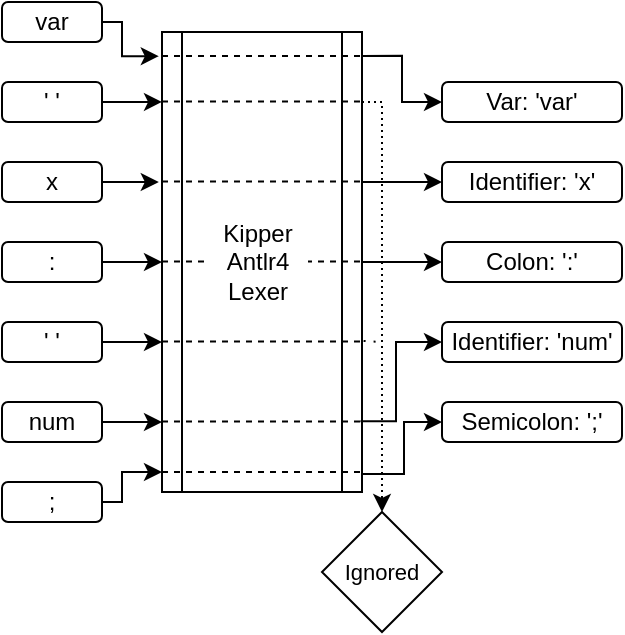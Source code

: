 <mxfile version="26.0.16">
  <diagram name="Page-1" id="8OXcH2Mqk-x3acK_hX3u">
    <mxGraphModel dx="150" dy="84" grid="1" gridSize="10" guides="1" tooltips="1" connect="1" arrows="1" fold="1" page="1" pageScale="1" pageWidth="850" pageHeight="1100" math="0" shadow="0">
      <root>
        <mxCell id="0" />
        <mxCell id="1" parent="0" />
        <mxCell id="W5Nxt-n41S5UP08d7dyt-1" value="&lt;div&gt;var&lt;/div&gt;" style="rounded=1;whiteSpace=wrap;html=1;" parent="1" vertex="1">
          <mxGeometry x="200" y="265" width="50" height="20" as="geometry" />
        </mxCell>
        <mxCell id="W5Nxt-n41S5UP08d7dyt-2" value="x" style="rounded=1;whiteSpace=wrap;html=1;" parent="1" vertex="1">
          <mxGeometry x="200" y="345" width="50" height="20" as="geometry" />
        </mxCell>
        <mxCell id="lCIaptbDHiZbJB-At_bS-24" style="edgeStyle=orthogonalEdgeStyle;rounded=0;orthogonalLoop=1;jettySize=auto;html=1;exitX=1;exitY=0.5;exitDx=0;exitDy=0;entryX=0;entryY=0.5;entryDx=0;entryDy=0;" parent="1" source="W5Nxt-n41S5UP08d7dyt-3" target="W5Nxt-n41S5UP08d7dyt-7" edge="1">
          <mxGeometry relative="1" as="geometry" />
        </mxCell>
        <mxCell id="W5Nxt-n41S5UP08d7dyt-3" value=":" style="rounded=1;whiteSpace=wrap;html=1;" parent="1" vertex="1">
          <mxGeometry x="200" y="385" width="50" height="20" as="geometry" />
        </mxCell>
        <mxCell id="W5Nxt-n41S5UP08d7dyt-4" value="num" style="rounded=1;whiteSpace=wrap;html=1;" parent="1" vertex="1">
          <mxGeometry x="200" y="465" width="50" height="20" as="geometry" />
        </mxCell>
        <mxCell id="W5Nxt-n41S5UP08d7dyt-5" value=";" style="rounded=1;whiteSpace=wrap;html=1;" parent="1" vertex="1">
          <mxGeometry x="200" y="505" width="50" height="20" as="geometry" />
        </mxCell>
        <mxCell id="W5Nxt-n41S5UP08d7dyt-7" value="" style="shape=process;whiteSpace=wrap;html=1;backgroundOutline=1;" parent="1" vertex="1">
          <mxGeometry x="280" y="280" width="100" height="230" as="geometry" />
        </mxCell>
        <mxCell id="W5Nxt-n41S5UP08d7dyt-15" value="Var: &#39;var&#39;" style="rounded=1;whiteSpace=wrap;html=1;" parent="1" vertex="1">
          <mxGeometry x="420" y="305" width="90" height="20" as="geometry" />
        </mxCell>
        <mxCell id="W5Nxt-n41S5UP08d7dyt-17" value="Identifier: &#39;x&#39;" style="rounded=1;whiteSpace=wrap;html=1;" parent="1" vertex="1">
          <mxGeometry x="420" y="345" width="90" height="20" as="geometry" />
        </mxCell>
        <mxCell id="W5Nxt-n41S5UP08d7dyt-19" value="Identifier: &#39;num&#39;" style="rounded=1;whiteSpace=wrap;html=1;" parent="1" vertex="1">
          <mxGeometry x="420" y="425" width="90" height="20" as="geometry" />
        </mxCell>
        <mxCell id="lCIaptbDHiZbJB-At_bS-2" value="&lt;font style=&quot;font-size: 11px;&quot;&gt;Ignored&lt;/font&gt;" style="rhombus;whiteSpace=wrap;html=1;" parent="1" vertex="1">
          <mxGeometry x="360" y="520" width="60" height="60" as="geometry" />
        </mxCell>
        <mxCell id="lCIaptbDHiZbJB-At_bS-11" value="" style="endArrow=none;dashed=1;html=1;rounded=0;entryX=1.008;entryY=0.281;entryDx=0;entryDy=0;entryPerimeter=0;exitX=-0.011;exitY=0.281;exitDx=0;exitDy=0;exitPerimeter=0;" parent="1" edge="1">
          <mxGeometry width="50" height="50" relative="1" as="geometry">
            <mxPoint x="280" y="500" as="sourcePoint" />
            <mxPoint x="382" y="500" as="targetPoint" />
          </mxGeometry>
        </mxCell>
        <mxCell id="lCIaptbDHiZbJB-At_bS-12" value="&#39; &#39;" style="rounded=1;whiteSpace=wrap;html=1;" parent="1" vertex="1">
          <mxGeometry x="200" y="305" width="50" height="20" as="geometry" />
        </mxCell>
        <mxCell id="lCIaptbDHiZbJB-At_bS-14" style="edgeStyle=orthogonalEdgeStyle;rounded=0;orthogonalLoop=1;jettySize=auto;html=1;exitX=0.5;exitY=1;exitDx=0;exitDy=0;" parent="1" source="W5Nxt-n41S5UP08d7dyt-2" target="W5Nxt-n41S5UP08d7dyt-2" edge="1">
          <mxGeometry relative="1" as="geometry" />
        </mxCell>
        <mxCell id="lCIaptbDHiZbJB-At_bS-17" value="&#39; &#39;" style="rounded=1;whiteSpace=wrap;html=1;" parent="1" vertex="1">
          <mxGeometry x="200" y="425" width="50" height="20" as="geometry" />
        </mxCell>
        <mxCell id="lCIaptbDHiZbJB-At_bS-19" value="Colon: &#39;:&#39;" style="rounded=1;whiteSpace=wrap;html=1;" parent="1" vertex="1">
          <mxGeometry x="420" y="385" width="90" height="20" as="geometry" />
        </mxCell>
        <mxCell id="lCIaptbDHiZbJB-At_bS-20" value="Semicolon: &#39;;&#39;" style="rounded=1;whiteSpace=wrap;html=1;" parent="1" vertex="1">
          <mxGeometry x="420" y="465" width="90" height="20" as="geometry" />
        </mxCell>
        <mxCell id="lCIaptbDHiZbJB-At_bS-22" style="edgeStyle=orthogonalEdgeStyle;rounded=0;orthogonalLoop=1;jettySize=auto;html=1;exitX=1;exitY=0.5;exitDx=0;exitDy=0;entryX=0;entryY=0.152;entryDx=0;entryDy=0;entryPerimeter=0;" parent="1" source="lCIaptbDHiZbJB-At_bS-12" target="W5Nxt-n41S5UP08d7dyt-7" edge="1">
          <mxGeometry relative="1" as="geometry" />
        </mxCell>
        <mxCell id="lCIaptbDHiZbJB-At_bS-23" style="edgeStyle=orthogonalEdgeStyle;rounded=0;orthogonalLoop=1;jettySize=auto;html=1;exitX=1;exitY=0.5;exitDx=0;exitDy=0;entryX=-0.016;entryY=0.33;entryDx=0;entryDy=0;entryPerimeter=0;" parent="1" source="W5Nxt-n41S5UP08d7dyt-2" target="W5Nxt-n41S5UP08d7dyt-7" edge="1">
          <mxGeometry relative="1" as="geometry" />
        </mxCell>
        <mxCell id="lCIaptbDHiZbJB-At_bS-25" style="edgeStyle=orthogonalEdgeStyle;rounded=0;orthogonalLoop=1;jettySize=auto;html=1;exitX=1;exitY=0.5;exitDx=0;exitDy=0;entryX=0;entryY=0.674;entryDx=0;entryDy=0;entryPerimeter=0;" parent="1" source="lCIaptbDHiZbJB-At_bS-17" target="W5Nxt-n41S5UP08d7dyt-7" edge="1">
          <mxGeometry relative="1" as="geometry" />
        </mxCell>
        <mxCell id="lCIaptbDHiZbJB-At_bS-26" style="edgeStyle=orthogonalEdgeStyle;rounded=0;orthogonalLoop=1;jettySize=auto;html=1;exitX=1;exitY=0.5;exitDx=0;exitDy=0;entryX=0;entryY=0.848;entryDx=0;entryDy=0;entryPerimeter=0;" parent="1" source="W5Nxt-n41S5UP08d7dyt-4" target="W5Nxt-n41S5UP08d7dyt-7" edge="1">
          <mxGeometry relative="1" as="geometry" />
        </mxCell>
        <mxCell id="lCIaptbDHiZbJB-At_bS-27" style="edgeStyle=orthogonalEdgeStyle;rounded=0;orthogonalLoop=1;jettySize=auto;html=1;exitX=1;exitY=0.5;exitDx=0;exitDy=0;" parent="1" source="W5Nxt-n41S5UP08d7dyt-5" edge="1">
          <mxGeometry relative="1" as="geometry">
            <mxPoint x="280" y="500" as="targetPoint" />
            <Array as="points">
              <mxPoint x="260" y="515" />
              <mxPoint x="260" y="500" />
              <mxPoint x="280" y="500" />
            </Array>
          </mxGeometry>
        </mxCell>
        <mxCell id="lCIaptbDHiZbJB-At_bS-28" style="edgeStyle=orthogonalEdgeStyle;rounded=0;orthogonalLoop=1;jettySize=auto;html=1;exitX=1;exitY=0.5;exitDx=0;exitDy=0;entryX=-0.016;entryY=0.07;entryDx=0;entryDy=0;entryPerimeter=0;" parent="1" source="W5Nxt-n41S5UP08d7dyt-1" edge="1">
          <mxGeometry relative="1" as="geometry">
            <mxPoint x="250" y="271" as="sourcePoint" />
            <mxPoint x="278.4" y="292.1" as="targetPoint" />
            <Array as="points">
              <mxPoint x="260" y="275" />
              <mxPoint x="260" y="292" />
            </Array>
          </mxGeometry>
        </mxCell>
        <mxCell id="lCIaptbDHiZbJB-At_bS-29" value="" style="endArrow=none;dashed=1;html=1;rounded=0;entryX=1.008;entryY=0.281;entryDx=0;entryDy=0;entryPerimeter=0;exitX=-0.011;exitY=0.281;exitDx=0;exitDy=0;exitPerimeter=0;" parent="1" edge="1">
          <mxGeometry width="50" height="50" relative="1" as="geometry">
            <mxPoint x="280" y="474.76" as="sourcePoint" />
            <mxPoint x="382" y="474.76" as="targetPoint" />
          </mxGeometry>
        </mxCell>
        <mxCell id="lCIaptbDHiZbJB-At_bS-30" value="" style="endArrow=none;dashed=1;html=1;rounded=0;entryX=1.008;entryY=0.281;entryDx=0;entryDy=0;entryPerimeter=0;exitX=-0.011;exitY=0.281;exitDx=0;exitDy=0;exitPerimeter=0;" parent="1" edge="1">
          <mxGeometry width="50" height="50" relative="1" as="geometry">
            <mxPoint x="280" y="434.76" as="sourcePoint" />
            <mxPoint x="382" y="434.76" as="targetPoint" />
          </mxGeometry>
        </mxCell>
        <mxCell id="lCIaptbDHiZbJB-At_bS-31" value="" style="endArrow=none;dashed=1;html=1;rounded=0;entryX=1.008;entryY=0.281;entryDx=0;entryDy=0;entryPerimeter=0;exitX=-0.011;exitY=0.281;exitDx=0;exitDy=0;exitPerimeter=0;" parent="1" edge="1">
          <mxGeometry width="50" height="50" relative="1" as="geometry">
            <mxPoint x="280" y="394.76" as="sourcePoint" />
            <mxPoint x="382" y="394.76" as="targetPoint" />
          </mxGeometry>
        </mxCell>
        <mxCell id="lCIaptbDHiZbJB-At_bS-32" value="&lt;div&gt;Kipper&lt;/div&gt;&lt;div&gt;Antlr4&lt;/div&gt;&lt;div&gt;Lexer&lt;/div&gt;" style="rounded=0;whiteSpace=wrap;html=1;strokeColor=none;" parent="1" vertex="1">
          <mxGeometry x="303" y="365" width="50" height="60" as="geometry" />
        </mxCell>
        <mxCell id="lCIaptbDHiZbJB-At_bS-33" value="" style="endArrow=none;dashed=1;html=1;rounded=0;entryX=1.008;entryY=0.281;entryDx=0;entryDy=0;entryPerimeter=0;exitX=-0.011;exitY=0.281;exitDx=0;exitDy=0;exitPerimeter=0;" parent="1" edge="1">
          <mxGeometry width="50" height="50" relative="1" as="geometry">
            <mxPoint x="280" y="354.76" as="sourcePoint" />
            <mxPoint x="382" y="354.76" as="targetPoint" />
          </mxGeometry>
        </mxCell>
        <mxCell id="lCIaptbDHiZbJB-At_bS-34" value="" style="endArrow=none;dashed=1;html=1;rounded=0;entryX=1.008;entryY=0.281;entryDx=0;entryDy=0;entryPerimeter=0;exitX=-0.011;exitY=0.281;exitDx=0;exitDy=0;exitPerimeter=0;" parent="1" edge="1">
          <mxGeometry width="50" height="50" relative="1" as="geometry">
            <mxPoint x="280" y="314.76" as="sourcePoint" />
            <mxPoint x="382" y="314.76" as="targetPoint" />
          </mxGeometry>
        </mxCell>
        <mxCell id="lCIaptbDHiZbJB-At_bS-35" value="" style="endArrow=none;dashed=1;html=1;rounded=0;entryX=1.008;entryY=0.281;entryDx=0;entryDy=0;entryPerimeter=0;exitX=-0.011;exitY=0.281;exitDx=0;exitDy=0;exitPerimeter=0;" parent="1" edge="1">
          <mxGeometry width="50" height="50" relative="1" as="geometry">
            <mxPoint x="280" y="292" as="sourcePoint" />
            <mxPoint x="382" y="292" as="targetPoint" />
          </mxGeometry>
        </mxCell>
        <mxCell id="lCIaptbDHiZbJB-At_bS-38" style="edgeStyle=orthogonalEdgeStyle;rounded=0;orthogonalLoop=1;jettySize=auto;html=1;exitX=1;exitY=0.5;exitDx=0;exitDy=0;entryX=0.5;entryY=0;entryDx=0;entryDy=0;dashed=1;dashPattern=1 2;" parent="1" target="lCIaptbDHiZbJB-At_bS-2" edge="1">
          <mxGeometry relative="1" as="geometry">
            <mxPoint x="380" y="315" as="sourcePoint" />
            <mxPoint x="410" y="350" as="targetPoint" />
            <Array as="points">
              <mxPoint x="390" y="315" />
              <mxPoint x="390" y="520" />
            </Array>
          </mxGeometry>
        </mxCell>
        <mxCell id="lCIaptbDHiZbJB-At_bS-42" style="edgeStyle=orthogonalEdgeStyle;rounded=0;orthogonalLoop=1;jettySize=auto;html=1;exitX=1.008;exitY=0.676;exitDx=0;exitDy=0;exitPerimeter=0;dashed=1;dashPattern=1 4;endArrow=none;startFill=0;" parent="1" edge="1">
          <mxGeometry relative="1" as="geometry">
            <mxPoint x="380.8" y="434.48" as="sourcePoint" />
            <mxPoint x="390" y="435" as="targetPoint" />
            <Array as="points">
              <mxPoint x="390" y="435" />
            </Array>
          </mxGeometry>
        </mxCell>
        <mxCell id="lCIaptbDHiZbJB-At_bS-45" value="" style="endArrow=classic;html=1;rounded=0;exitX=1;exitY=0.5;exitDx=0;exitDy=0;entryX=0;entryY=0.5;entryDx=0;entryDy=0;" parent="1" source="W5Nxt-n41S5UP08d7dyt-7" target="lCIaptbDHiZbJB-At_bS-19" edge="1">
          <mxGeometry width="50" height="50" relative="1" as="geometry">
            <mxPoint x="430" y="440" as="sourcePoint" />
            <mxPoint x="480" y="390" as="targetPoint" />
          </mxGeometry>
        </mxCell>
        <mxCell id="lCIaptbDHiZbJB-At_bS-46" value="" style="endArrow=classic;html=1;rounded=0;exitX=1.003;exitY=0.326;exitDx=0;exitDy=0;entryX=0;entryY=0.5;entryDx=0;entryDy=0;exitPerimeter=0;" parent="1" source="W5Nxt-n41S5UP08d7dyt-7" target="W5Nxt-n41S5UP08d7dyt-17" edge="1">
          <mxGeometry width="50" height="50" relative="1" as="geometry">
            <mxPoint x="390" y="405" as="sourcePoint" />
            <mxPoint x="420" y="405" as="targetPoint" />
          </mxGeometry>
        </mxCell>
        <mxCell id="lCIaptbDHiZbJB-At_bS-49" value="" style="endArrow=classic;html=1;rounded=0;exitX=1.032;exitY=0.065;exitDx=0;exitDy=0;exitPerimeter=0;edgeStyle=orthogonalEdgeStyle;entryX=0;entryY=0.5;entryDx=0;entryDy=0;" parent="1" target="W5Nxt-n41S5UP08d7dyt-15" edge="1">
          <mxGeometry width="50" height="50" relative="1" as="geometry">
            <mxPoint x="380.2" y="291.95" as="sourcePoint" />
            <mxPoint x="455" y="301" as="targetPoint" />
            <Array as="points">
              <mxPoint x="400" y="292" />
              <mxPoint x="400" y="315" />
            </Array>
          </mxGeometry>
        </mxCell>
        <mxCell id="lCIaptbDHiZbJB-At_bS-51" value="" style="endArrow=classic;html=1;rounded=0;edgeStyle=orthogonalEdgeStyle;entryX=0;entryY=0.5;entryDx=0;entryDy=0;" parent="1" target="lCIaptbDHiZbJB-At_bS-20" edge="1">
          <mxGeometry width="50" height="50" relative="1" as="geometry">
            <mxPoint x="380" y="500" as="sourcePoint" />
            <mxPoint x="480" y="390" as="targetPoint" />
            <Array as="points">
              <mxPoint x="401" y="501" />
              <mxPoint x="401" y="475" />
            </Array>
          </mxGeometry>
        </mxCell>
        <mxCell id="lCIaptbDHiZbJB-At_bS-53" value="" style="endArrow=classic;html=1;rounded=0;exitX=1.022;exitY=0.846;exitDx=0;exitDy=0;exitPerimeter=0;entryX=0;entryY=0.5;entryDx=0;entryDy=0;edgeStyle=orthogonalEdgeStyle;" parent="1" target="W5Nxt-n41S5UP08d7dyt-19" edge="1">
          <mxGeometry width="50" height="50" relative="1" as="geometry">
            <mxPoint x="379.2" y="474.58" as="sourcePoint" />
            <mxPoint x="407" y="435" as="targetPoint" />
            <Array as="points">
              <mxPoint x="397" y="475" />
              <mxPoint x="397" y="435" />
            </Array>
          </mxGeometry>
        </mxCell>
      </root>
    </mxGraphModel>
  </diagram>
</mxfile>
